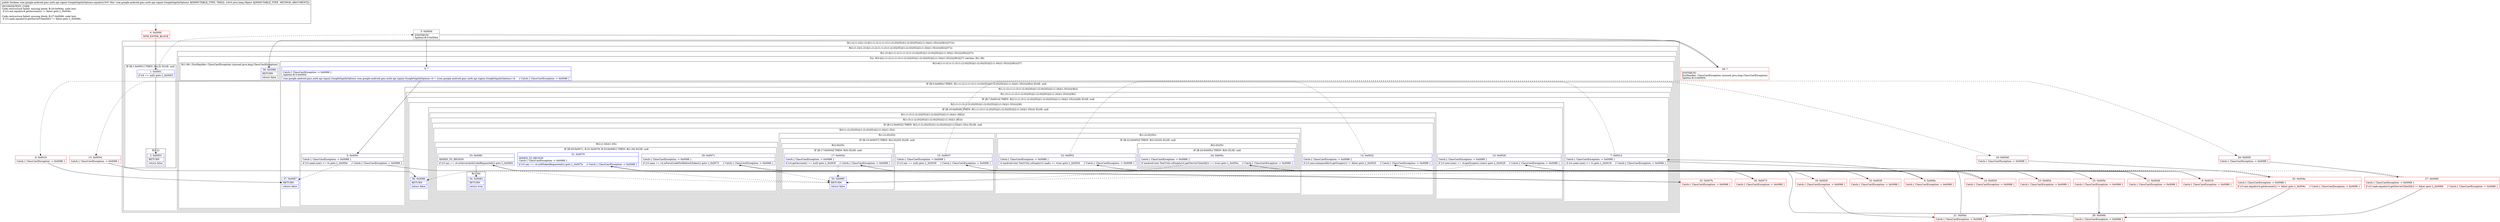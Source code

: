 digraph "CFG forcom.google.android.gms.auth.api.signin.GoogleSignInOptions.equals(Ljava\/lang\/Object;)Z" {
subgraph cluster_Region_47605615 {
label = "R(1:(2:(1:2)|(1:(3:4|(1:(1:(2:(1:(1:(3:(1:(2:(0)|35))|(1:(2:(0)|35))|(2:(1:34)|(1:35)))))|36)))|37))))";
node [shape=record,color=blue];
subgraph cluster_Region_246325956 {
label = "R(2:(1:2)|(1:(3:4|(1:(1:(2:(1:(1:(3:(1:(2:(0)|35))|(1:(2:(0)|35))|(2:(1:34)|(1:35)))))|36)))|37)))";
node [shape=record,color=blue];
subgraph cluster_IfRegion_460116307 {
label = "IF [B:1:0x0001] THEN: R(1:2) ELSE: null";
node [shape=record,color=blue];
Node_1 [shape=record,label="{1\:\ 0x0001|if (r4 == null) goto L_0x0003\l}"];
subgraph cluster_Region_41923081 {
label = "R(1:2)";
node [shape=record,color=blue];
Node_2 [shape=record,label="{2\:\ 0x0003|RETURN\l|return false\l}"];
}
}
subgraph cluster_Region_857948214 {
label = "R(1:(3:4|(1:(1:(2:(1:(1:(3:(1:(2:(0)|35))|(1:(2:(0)|35))|(2:(1:34)|(1:35)))))|36)))|37))";
node [shape=record,color=blue];
subgraph cluster_TryCatchRegion_1214278676 {
label = "Try: R(3:4|(1:(1:(2:(1:(1:(3:(1:(2:(0)|35))|(1:(2:(0)|35))|(2:(1:34)|(1:35)))))|36)))|37) catches: R(1:38)";
node [shape=record,color=blue];
subgraph cluster_Region_347892738 {
label = "R(3:4|(1:(1:(2:(1:(1:(3:(1:(2:(0)|35))|(1:(2:(0)|35))|(2:(1:34)|(1:35)))))|36)))|37)";
node [shape=record,color=blue];
Node_4 [shape=record,label="{4\:\ ?|Catch:\{ ClassCastException \-\> 0x0088 \}\lSplitter:B:3:0x0004\l|com.google.android.gms.auth.api.signin.GoogleSignInOptions com.google.android.gms.auth.api.signin.GoogleSignInOptions r4 = (com.google.android.gms.auth.api.signin.GoogleSignInOptions) r4     \/\/ Catch:\{ ClassCastException \-\> 0x0088 \}\l}"];
subgraph cluster_IfRegion_897305090 {
label = "IF [B:5:0x000c] THEN: R(1:(1:(2:(1:(1:(3:(1:(2:(0)|35))|(1:(2:(0)|35))|(2:(1:34)|(1:35)))))|36))) ELSE: null";
node [shape=record,color=blue];
Node_5 [shape=record,label="{5\:\ 0x000c|Catch:\{ ClassCastException \-\> 0x0088 \}\l|if (r3.zaad.size() \<= 0) goto L_0x000e     \/\/ Catch:\{ ClassCastException \-\> 0x0088 \}\l}"];
subgraph cluster_Region_1248577886 {
label = "R(1:(1:(2:(1:(1:(3:(1:(2:(0)|35))|(1:(2:(0)|35))|(2:(1:34)|(1:35)))))|36)))";
node [shape=record,color=blue];
subgraph cluster_Region_1675629269 {
label = "R(1:(2:(1:(1:(3:(1:(2:(0)|35))|(1:(2:(0)|35))|(2:(1:34)|(1:35)))))|36))";
node [shape=record,color=blue];
subgraph cluster_IfRegion_1889001132 {
label = "IF [B:7:0x0014] THEN: R(2:(1:(1:(3:(1:(2:(0)|35))|(1:(2:(0)|35))|(2:(1:34)|(1:35)))))|36) ELSE: null";
node [shape=record,color=blue];
Node_7 [shape=record,label="{7\:\ 0x0014|Catch:\{ ClassCastException \-\> 0x0088 \}\l|if (r4.zaad.size() \<= 0) goto L_0x0018     \/\/ Catch:\{ ClassCastException \-\> 0x0088 \}\l}"];
subgraph cluster_Region_682345073 {
label = "R(2:(1:(1:(3:(1:(2:(0)|35))|(1:(2:(0)|35))|(2:(1:34)|(1:35)))))|36)";
node [shape=record,color=blue];
subgraph cluster_IfRegion_580015461 {
label = "IF [B:10:0x0026] THEN: R(1:(1:(3:(1:(2:(0)|35))|(1:(2:(0)|35))|(2:(1:34)|(1:35))))) ELSE: null";
node [shape=record,color=blue];
Node_10 [shape=record,label="{10\:\ 0x0026|Catch:\{ ClassCastException \-\> 0x0088 \}\l|if (r3.zaw.size() == r4.getScopes().size()) goto L_0x0028     \/\/ Catch:\{ ClassCastException \-\> 0x0088 \}\l}"];
subgraph cluster_Region_1139484348 {
label = "R(1:(1:(3:(1:(2:(0)|35))|(1:(2:(0)|35))|(2:(1:34)|(1:35)))))";
node [shape=record,color=blue];
subgraph cluster_Region_1474176678 {
label = "R(1:(3:(1:(2:(0)|35))|(1:(2:(0)|35))|(2:(1:34)|(1:35))))";
node [shape=record,color=blue];
subgraph cluster_IfRegion_683832641 {
label = "IF [B:12:0x0032] THEN: R(3:(1:(2:(0)|35))|(1:(2:(0)|35))|(2:(1:34)|(1:35))) ELSE: null";
node [shape=record,color=blue];
Node_12 [shape=record,label="{12\:\ 0x0032|Catch:\{ ClassCastException \-\> 0x0088 \}\l|if (r3.zaw.containsAll(r4.getScopes()) != false) goto L_0x0035     \/\/ Catch:\{ ClassCastException \-\> 0x0088 \}\l}"];
subgraph cluster_Region_877391922 {
label = "R(3:(1:(2:(0)|35))|(1:(2:(0)|35))|(2:(1:34)|(1:35)))";
node [shape=record,color=blue];
subgraph cluster_Region_1107625088 {
label = "R(1:(2:(0)|35))";
node [shape=record,color=blue];
subgraph cluster_IfRegion_1480656058 {
label = "IF [B:15:0x0037] THEN: R(2:(0)|35) ELSE: null";
node [shape=record,color=blue];
Node_15 [shape=record,label="{15\:\ 0x0037|Catch:\{ ClassCastException \-\> 0x0088 \}\l|if (r3.zax == null) goto L_0x0039     \/\/ Catch:\{ ClassCastException \-\> 0x0088 \}\l}"];
subgraph cluster_Region_2123166210 {
label = "R(2:(0)|35)";
node [shape=record,color=blue];
subgraph cluster_IfRegion_1600765991 {
label = "IF [B:17:0x003d] THEN: R(0) ELSE: null";
node [shape=record,color=blue];
Node_17 [shape=record,label="{17\:\ 0x003d|Catch:\{ ClassCastException \-\> 0x0088 \}\l|if (r4.getAccount() == null) goto L_0x003f     \/\/ Catch:\{ ClassCastException \-\> 0x0088 \}\l}"];
subgraph cluster_Region_355293057 {
label = "R(0)";
node [shape=record,color=blue];
}
}
Node_35 [shape=record,label="{35\:\ 0x0085|RETURN\l|return false\l}"];
}
}
}
subgraph cluster_Region_2145808544 {
label = "R(1:(2:(0)|35))";
node [shape=record,color=blue];
subgraph cluster_IfRegion_802348850 {
label = "IF [B:22:0x0052] THEN: R(2:(0)|35) ELSE: null";
node [shape=record,color=blue];
Node_22 [shape=record,label="{22\:\ 0x0052|Catch:\{ ClassCastException \-\> 0x0088 \}\l|if (android.text.TextUtils.isEmpty(r3.zaab) == true) goto L_0x0054     \/\/ Catch:\{ ClassCastException \-\> 0x0088 \}\l}"];
subgraph cluster_Region_920073256 {
label = "R(2:(0)|35)";
node [shape=record,color=blue];
subgraph cluster_IfRegion_298125272 {
label = "IF [B:24:0x005c] THEN: R(0) ELSE: null";
node [shape=record,color=blue];
Node_24 [shape=record,label="{24\:\ 0x005c|Catch:\{ ClassCastException \-\> 0x0088 \}\l|if (android.text.TextUtils.isEmpty(r4.getServerClientId()) == true) goto L_0x005e     \/\/ Catch:\{ ClassCastException \-\> 0x0088 \}\l}"];
subgraph cluster_Region_1228532780 {
label = "R(0)";
node [shape=record,color=blue];
}
}
Node_35 [shape=record,label="{35\:\ 0x0085|RETURN\l|return false\l}"];
}
}
}
subgraph cluster_Region_93775579 {
label = "R(2:(1:34)|(1:35))";
node [shape=record,color=blue];
subgraph cluster_IfRegion_567034360 {
label = "IF [B:29:0x0071, B:31:0x0079, B:33:0x0081] THEN: R(1:34) ELSE: null";
node [shape=record,color=blue];
Node_29 [shape=record,label="{29\:\ 0x0071|Catch:\{ ClassCastException \-\> 0x0088 \}\l|if (r3.zaaa == r4.isForceCodeForRefreshToken()) goto L_0x0073     \/\/ Catch:\{ ClassCastException \-\> 0x0088 \}\l}"];
Node_31 [shape=record,label="{31\:\ 0x0079|ADDED_TO_REGION\lCatch:\{ ClassCastException \-\> 0x0088 \}\l|if (r3.zay == r4.isIdTokenRequested()) goto L_0x007b     \/\/ Catch:\{ ClassCastException \-\> 0x0088 \}\l}"];
Node_33 [shape=record,label="{33\:\ 0x0081|ADDED_TO_REGION\l|if (r3.zaz == r4.isServerAuthCodeRequested()) goto L_0x0083\l}"];
subgraph cluster_Region_1015317012 {
label = "R(1:34)";
node [shape=record,color=blue];
Node_34 [shape=record,label="{34\:\ 0x0083|RETURN\l|return true\l}"];
}
}
subgraph cluster_Region_872253400 {
label = "R(1:35)";
node [shape=record,color=blue];
Node_35 [shape=record,label="{35\:\ 0x0085|RETURN\l|return false\l}"];
}
}
}
}
}
}
}
Node_36 [shape=record,label="{36\:\ 0x0086|RETURN\l|return false\l}"];
}
}
}
}
}
Node_37 [shape=record,label="{37\:\ 0x0087|RETURN\l|return false\l}"];
}
subgraph cluster_Region_899896583 {
label = "R(1:38) | ExcHandler: ClassCastException (unused java.lang.ClassCastException)\l";
node [shape=record,color=blue];
Node_38 [shape=record,label="{38\:\ 0x0088|RETURN\l|return false\l}"];
}
}
}
}
}
subgraph cluster_Region_899896583 {
label = "R(1:38) | ExcHandler: ClassCastException (unused java.lang.ClassCastException)\l";
node [shape=record,color=blue];
Node_38 [shape=record,label="{38\:\ 0x0088|RETURN\l|return false\l}"];
}
Node_0 [shape=record,color=red,label="{0\:\ 0x0000|MTH_ENTER_BLOCK\l}"];
Node_3 [shape=record,color=red,label="{3\:\ 0x0004|SYNTHETIC\lSplitter:B:3:0x0004\l}"];
Node_6 [shape=record,color=red,label="{6\:\ 0x000e|Catch:\{ ClassCastException \-\> 0x0088 \}\l}"];
Node_8 [shape=record,color=red,label="{8\:\ 0x0016|Catch:\{ ClassCastException \-\> 0x0088 \}\l}"];
Node_9 [shape=record,color=red,label="{9\:\ 0x0018|Catch:\{ ClassCastException \-\> 0x0088 \}\l}"];
Node_11 [shape=record,color=red,label="{11\:\ 0x0028|Catch:\{ ClassCastException \-\> 0x0088 \}\l}"];
Node_13 [shape=record,color=red,label="{13\:\ 0x0034|Catch:\{ ClassCastException \-\> 0x0088 \}\l}"];
Node_14 [shape=record,color=red,label="{14\:\ 0x0035|Catch:\{ ClassCastException \-\> 0x0088 \}\l}"];
Node_16 [shape=record,color=red,label="{16\:\ 0x0039|Catch:\{ ClassCastException \-\> 0x0088 \}\l}"];
Node_18 [shape=record,color=red,label="{18\:\ 0x003f|Catch:\{ ClassCastException \-\> 0x0088 \}\l}"];
Node_19 [shape=record,color=red,label="{19\:\ 0x0040|Catch:\{ ClassCastException \-\> 0x0088 \}\l}"];
Node_20 [shape=record,color=red,label="{20\:\ 0x004a|Catch:\{ ClassCastException \-\> 0x0088 \}\l|if (r3.zax.equals(r4.getAccount()) != false) goto L_0x004c     \/\/ Catch:\{ ClassCastException \-\> 0x0088 \}\l}"];
Node_21 [shape=record,color=red,label="{21\:\ 0x004c|Catch:\{ ClassCastException \-\> 0x0088 \}\l}"];
Node_23 [shape=record,color=red,label="{23\:\ 0x0054|Catch:\{ ClassCastException \-\> 0x0088 \}\l}"];
Node_25 [shape=record,color=red,label="{25\:\ 0x005e|Catch:\{ ClassCastException \-\> 0x0088 \}\l}"];
Node_26 [shape=record,color=red,label="{26\:\ 0x005f|Catch:\{ ClassCastException \-\> 0x0088 \}\l}"];
Node_27 [shape=record,color=red,label="{27\:\ 0x0069|Catch:\{ ClassCastException \-\> 0x0088 \}\l|if (r3.zaab.equals(r4.getServerClientId()) != false) goto L_0x006b     \/\/ Catch:\{ ClassCastException \-\> 0x0088 \}\l}"];
Node_28 [shape=record,color=red,label="{28\:\ 0x006b|Catch:\{ ClassCastException \-\> 0x0088 \}\l}"];
Node_30 [shape=record,color=red,label="{30\:\ 0x0073|Catch:\{ ClassCastException \-\> 0x0088 \}\l}"];
Node_32 [shape=record,color=red,label="{32\:\ 0x007b|Catch:\{ ClassCastException \-\> 0x0088 \}\l}"];
Node_39 [shape=record,color=red,label="{39\:\ ?|SYNTHETIC\lExcHandler: ClassCastException (unused java.lang.ClassCastException)\lSplitter:B:3:0x0004\l}"];
MethodNode[shape=record,label="{public boolean com.google.android.gms.auth.api.signin.GoogleSignInOptions.equals((r3v0 'this' com.google.android.gms.auth.api.signin.GoogleSignInOptions A[IMMUTABLE_TYPE, THIS]), (r4v0 java.lang.Object A[IMMUTABLE_TYPE, METHOD_ARGUMENT]))  | INCONSISTENT_CODE\lCode restructure failed: missing block: B:20:0x004a, code lost:\l    if (r3.zax.equals(r4.getAccount()) != false) goto L_0x004c;\l\lCode restructure failed: missing block: B:27:0x0069, code lost:\l    if (r3.zaab.equals(r4.getServerClientId()) != false) goto L_0x006b;\l\l}"];
MethodNode -> Node_0;
Node_1 -> Node_2;
Node_1 -> Node_3[style=dashed];
Node_4 -> Node_5;
Node_5 -> Node_6;
Node_5 -> Node_37[style=dashed];
Node_7 -> Node_8[style=dashed];
Node_7 -> Node_9;
Node_10 -> Node_11;
Node_10 -> Node_36[style=dashed];
Node_12 -> Node_13[style=dashed];
Node_12 -> Node_14;
Node_15 -> Node_16;
Node_15 -> Node_19[style=dashed];
Node_17 -> Node_18;
Node_17 -> Node_35[style=dashed];
Node_22 -> Node_23;
Node_22 -> Node_26[style=dashed];
Node_24 -> Node_25;
Node_24 -> Node_35[style=dashed];
Node_29 -> Node_30;
Node_29 -> Node_35[style=dashed];
Node_31 -> Node_32;
Node_31 -> Node_35[style=dashed];
Node_33 -> Node_34;
Node_33 -> Node_35[style=dashed];
Node_0 -> Node_1;
Node_3 -> Node_4;
Node_3 -> Node_39;
Node_6 -> Node_7;
Node_8 -> Node_37;
Node_9 -> Node_10;
Node_11 -> Node_12;
Node_13 -> Node_36;
Node_14 -> Node_15;
Node_16 -> Node_17;
Node_18 -> Node_21;
Node_19 -> Node_20;
Node_20 -> Node_21;
Node_20 -> Node_35[style=dashed];
Node_21 -> Node_22;
Node_23 -> Node_24;
Node_25 -> Node_28;
Node_26 -> Node_27;
Node_27 -> Node_28;
Node_27 -> Node_35[style=dashed];
Node_28 -> Node_29;
Node_30 -> Node_31;
Node_32 -> Node_33;
Node_39 -> Node_38;
}

